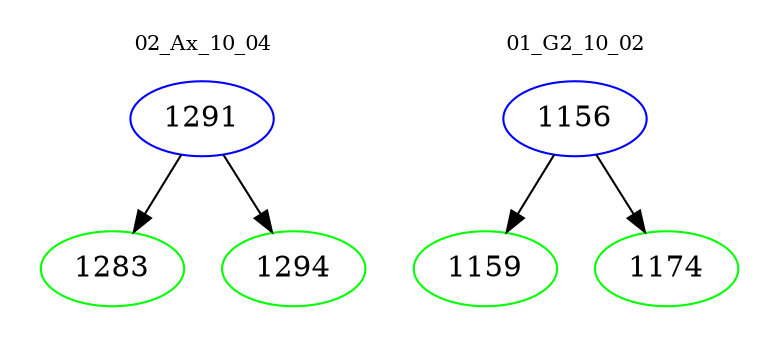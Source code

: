 digraph{
subgraph cluster_0 {
color = white
label = "02_Ax_10_04";
fontsize=10;
T0_1291 [label="1291", color="blue"]
T0_1291 -> T0_1283 [color="black"]
T0_1283 [label="1283", color="green"]
T0_1291 -> T0_1294 [color="black"]
T0_1294 [label="1294", color="green"]
}
subgraph cluster_1 {
color = white
label = "01_G2_10_02";
fontsize=10;
T1_1156 [label="1156", color="blue"]
T1_1156 -> T1_1159 [color="black"]
T1_1159 [label="1159", color="green"]
T1_1156 -> T1_1174 [color="black"]
T1_1174 [label="1174", color="green"]
}
}
